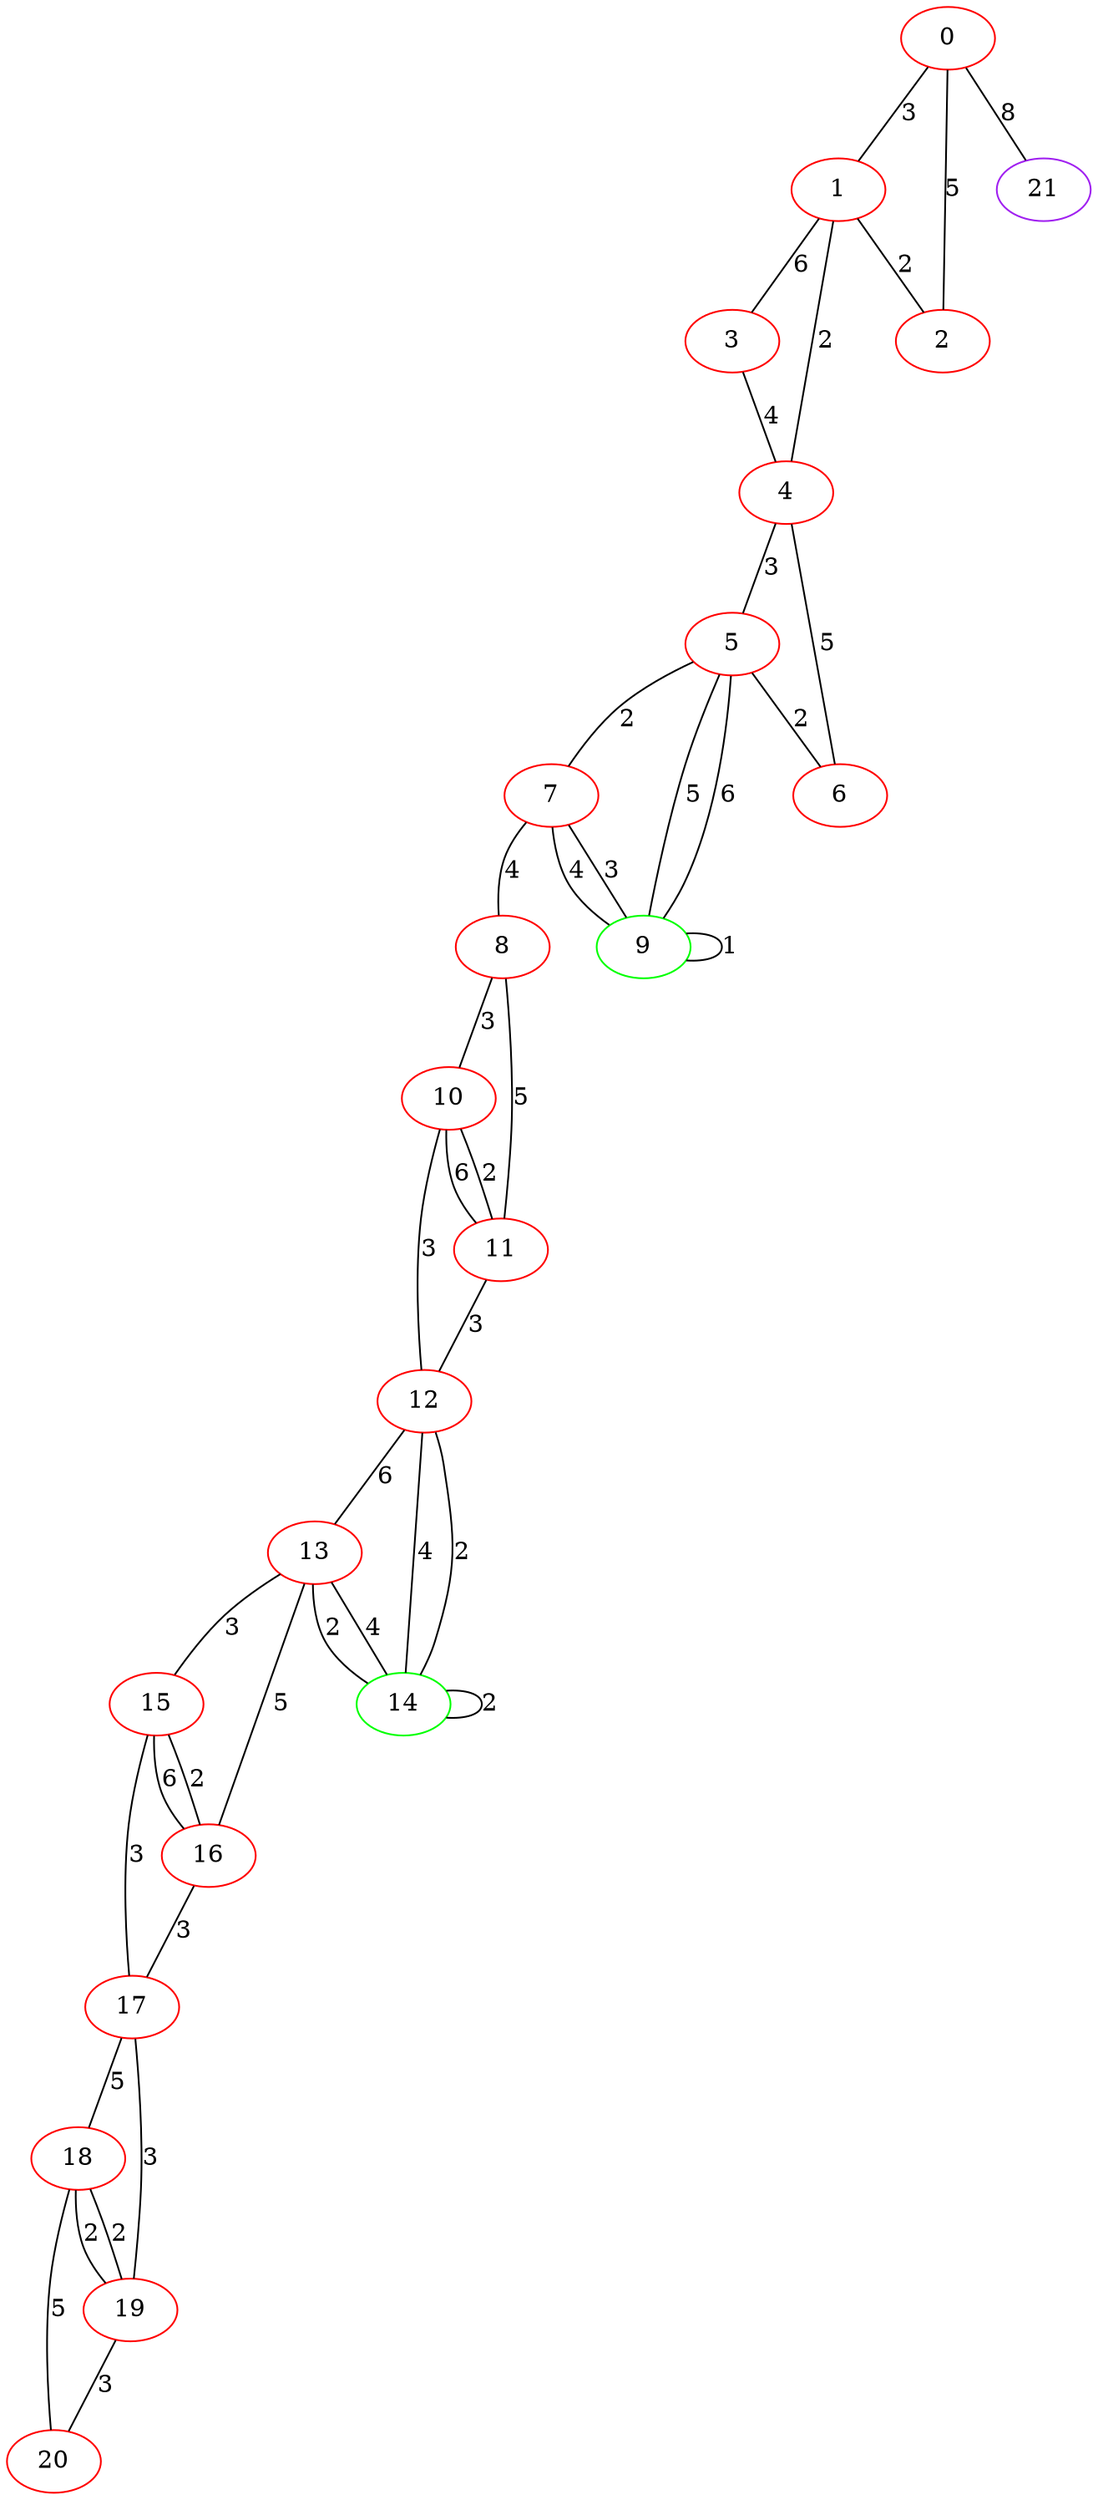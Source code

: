 graph "" {
0 [color=red, weight=1];
1 [color=red, weight=1];
2 [color=red, weight=1];
3 [color=red, weight=1];
4 [color=red, weight=1];
5 [color=red, weight=1];
6 [color=red, weight=1];
7 [color=red, weight=1];
8 [color=red, weight=1];
9 [color=green, weight=2];
10 [color=red, weight=1];
11 [color=red, weight=1];
12 [color=red, weight=1];
13 [color=red, weight=1];
14 [color=green, weight=2];
15 [color=red, weight=1];
16 [color=red, weight=1];
17 [color=red, weight=1];
18 [color=red, weight=1];
19 [color=red, weight=1];
20 [color=red, weight=1];
21 [color=purple, weight=4];
0 -- 1  [key=0, label=3];
0 -- 2  [key=0, label=5];
0 -- 21  [key=0, label=8];
1 -- 2  [key=0, label=2];
1 -- 3  [key=0, label=6];
1 -- 4  [key=0, label=2];
3 -- 4  [key=0, label=4];
4 -- 5  [key=0, label=3];
4 -- 6  [key=0, label=5];
5 -- 9  [key=0, label=5];
5 -- 9  [key=1, label=6];
5 -- 6  [key=0, label=2];
5 -- 7  [key=0, label=2];
7 -- 8  [key=0, label=4];
7 -- 9  [key=0, label=3];
7 -- 9  [key=1, label=4];
8 -- 10  [key=0, label=3];
8 -- 11  [key=0, label=5];
9 -- 9  [key=0, label=1];
10 -- 11  [key=0, label=2];
10 -- 11  [key=1, label=6];
10 -- 12  [key=0, label=3];
11 -- 12  [key=0, label=3];
12 -- 13  [key=0, label=6];
12 -- 14  [key=0, label=4];
12 -- 14  [key=1, label=2];
13 -- 16  [key=0, label=5];
13 -- 14  [key=0, label=2];
13 -- 14  [key=1, label=4];
13 -- 15  [key=0, label=3];
14 -- 14  [key=0, label=2];
15 -- 16  [key=0, label=2];
15 -- 16  [key=1, label=6];
15 -- 17  [key=0, label=3];
16 -- 17  [key=0, label=3];
17 -- 18  [key=0, label=5];
17 -- 19  [key=0, label=3];
18 -- 19  [key=0, label=2];
18 -- 19  [key=1, label=2];
18 -- 20  [key=0, label=5];
19 -- 20  [key=0, label=3];
}
